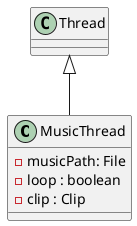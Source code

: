 @startuml

class MusicThread extends Thread

MusicThread : - musicPath: File
MusicThread : - loop : boolean
MusicThread : - clip : Clip



@enduml